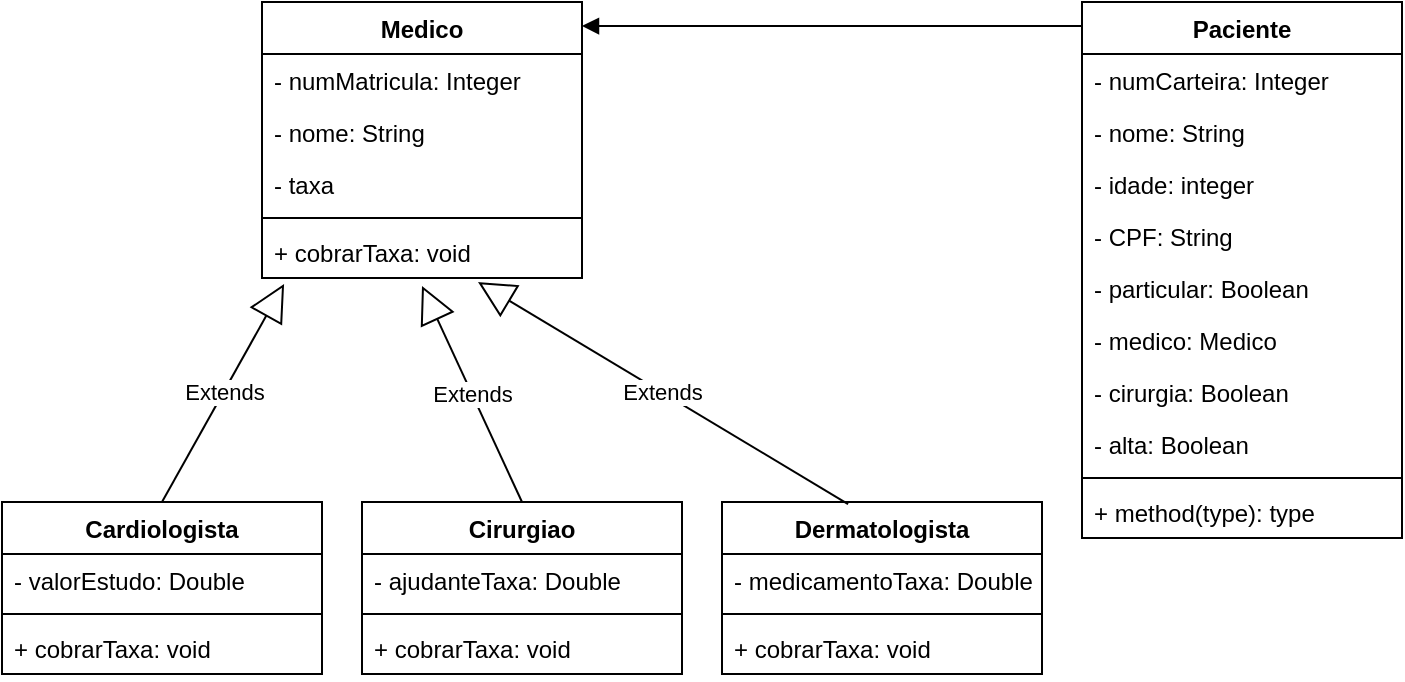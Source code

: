 <mxfile version="18.1.3" type="device"><diagram id="C5RBs43oDa-KdzZeNtuy" name="Page-1"><mxGraphModel dx="870" dy="453" grid="1" gridSize="10" guides="1" tooltips="1" connect="1" arrows="1" fold="1" page="1" pageScale="1" pageWidth="827" pageHeight="1169" math="0" shadow="0"><root><mxCell id="WIyWlLk6GJQsqaUBKTNV-0"/><mxCell id="WIyWlLk6GJQsqaUBKTNV-1" parent="WIyWlLk6GJQsqaUBKTNV-0"/><mxCell id="plwH5zGlXbTA3t0xICLn-0" value="Paciente" style="swimlane;fontStyle=1;align=center;verticalAlign=top;childLayout=stackLayout;horizontal=1;startSize=26;horizontalStack=0;resizeParent=1;resizeParentMax=0;resizeLast=0;collapsible=1;marginBottom=0;" vertex="1" parent="WIyWlLk6GJQsqaUBKTNV-1"><mxGeometry x="570" y="100" width="160" height="268" as="geometry"/></mxCell><mxCell id="plwH5zGlXbTA3t0xICLn-4" value="- numCarteira: Integer" style="text;strokeColor=none;fillColor=none;align=left;verticalAlign=top;spacingLeft=4;spacingRight=4;overflow=hidden;rotatable=0;points=[[0,0.5],[1,0.5]];portConstraint=eastwest;" vertex="1" parent="plwH5zGlXbTA3t0xICLn-0"><mxGeometry y="26" width="160" height="26" as="geometry"/></mxCell><mxCell id="plwH5zGlXbTA3t0xICLn-1" value="- nome: String" style="text;strokeColor=none;fillColor=none;align=left;verticalAlign=top;spacingLeft=4;spacingRight=4;overflow=hidden;rotatable=0;points=[[0,0.5],[1,0.5]];portConstraint=eastwest;" vertex="1" parent="plwH5zGlXbTA3t0xICLn-0"><mxGeometry y="52" width="160" height="26" as="geometry"/></mxCell><mxCell id="plwH5zGlXbTA3t0xICLn-6" value="- idade: integer" style="text;strokeColor=none;fillColor=none;align=left;verticalAlign=top;spacingLeft=4;spacingRight=4;overflow=hidden;rotatable=0;points=[[0,0.5],[1,0.5]];portConstraint=eastwest;" vertex="1" parent="plwH5zGlXbTA3t0xICLn-0"><mxGeometry y="78" width="160" height="26" as="geometry"/></mxCell><mxCell id="plwH5zGlXbTA3t0xICLn-7" value="- CPF: String" style="text;strokeColor=none;fillColor=none;align=left;verticalAlign=top;spacingLeft=4;spacingRight=4;overflow=hidden;rotatable=0;points=[[0,0.5],[1,0.5]];portConstraint=eastwest;" vertex="1" parent="plwH5zGlXbTA3t0xICLn-0"><mxGeometry y="104" width="160" height="26" as="geometry"/></mxCell><mxCell id="plwH5zGlXbTA3t0xICLn-8" value="- particular: Boolean" style="text;strokeColor=none;fillColor=none;align=left;verticalAlign=top;spacingLeft=4;spacingRight=4;overflow=hidden;rotatable=0;points=[[0,0.5],[1,0.5]];portConstraint=eastwest;" vertex="1" parent="plwH5zGlXbTA3t0xICLn-0"><mxGeometry y="130" width="160" height="26" as="geometry"/></mxCell><mxCell id="plwH5zGlXbTA3t0xICLn-9" value="- medico: Medico" style="text;strokeColor=none;fillColor=none;align=left;verticalAlign=top;spacingLeft=4;spacingRight=4;overflow=hidden;rotatable=0;points=[[0,0.5],[1,0.5]];portConstraint=eastwest;" vertex="1" parent="plwH5zGlXbTA3t0xICLn-0"><mxGeometry y="156" width="160" height="26" as="geometry"/></mxCell><mxCell id="plwH5zGlXbTA3t0xICLn-14" value="- cirurgia: Boolean" style="text;strokeColor=none;fillColor=none;align=left;verticalAlign=top;spacingLeft=4;spacingRight=4;overflow=hidden;rotatable=0;points=[[0,0.5],[1,0.5]];portConstraint=eastwest;" vertex="1" parent="plwH5zGlXbTA3t0xICLn-0"><mxGeometry y="182" width="160" height="26" as="geometry"/></mxCell><mxCell id="plwH5zGlXbTA3t0xICLn-15" value="- alta: Boolean" style="text;strokeColor=none;fillColor=none;align=left;verticalAlign=top;spacingLeft=4;spacingRight=4;overflow=hidden;rotatable=0;points=[[0,0.5],[1,0.5]];portConstraint=eastwest;" vertex="1" parent="plwH5zGlXbTA3t0xICLn-0"><mxGeometry y="208" width="160" height="26" as="geometry"/></mxCell><mxCell id="plwH5zGlXbTA3t0xICLn-2" value="" style="line;strokeWidth=1;fillColor=none;align=left;verticalAlign=middle;spacingTop=-1;spacingLeft=3;spacingRight=3;rotatable=0;labelPosition=right;points=[];portConstraint=eastwest;" vertex="1" parent="plwH5zGlXbTA3t0xICLn-0"><mxGeometry y="234" width="160" height="8" as="geometry"/></mxCell><mxCell id="plwH5zGlXbTA3t0xICLn-3" value="+ method(type): type" style="text;strokeColor=none;fillColor=none;align=left;verticalAlign=top;spacingLeft=4;spacingRight=4;overflow=hidden;rotatable=0;points=[[0,0.5],[1,0.5]];portConstraint=eastwest;" vertex="1" parent="plwH5zGlXbTA3t0xICLn-0"><mxGeometry y="242" width="160" height="26" as="geometry"/></mxCell><mxCell id="plwH5zGlXbTA3t0xICLn-10" value="Medico" style="swimlane;fontStyle=1;align=center;verticalAlign=top;childLayout=stackLayout;horizontal=1;startSize=26;horizontalStack=0;resizeParent=1;resizeParentMax=0;resizeLast=0;collapsible=1;marginBottom=0;" vertex="1" parent="WIyWlLk6GJQsqaUBKTNV-1"><mxGeometry x="160" y="100" width="160" height="138" as="geometry"/></mxCell><mxCell id="plwH5zGlXbTA3t0xICLn-11" value="- numMatricula: Integer" style="text;strokeColor=none;fillColor=none;align=left;verticalAlign=top;spacingLeft=4;spacingRight=4;overflow=hidden;rotatable=0;points=[[0,0.5],[1,0.5]];portConstraint=eastwest;" vertex="1" parent="plwH5zGlXbTA3t0xICLn-10"><mxGeometry y="26" width="160" height="26" as="geometry"/></mxCell><mxCell id="plwH5zGlXbTA3t0xICLn-16" value="- nome: String" style="text;strokeColor=none;fillColor=none;align=left;verticalAlign=top;spacingLeft=4;spacingRight=4;overflow=hidden;rotatable=0;points=[[0,0.5],[1,0.5]];portConstraint=eastwest;" vertex="1" parent="plwH5zGlXbTA3t0xICLn-10"><mxGeometry y="52" width="160" height="26" as="geometry"/></mxCell><mxCell id="plwH5zGlXbTA3t0xICLn-17" value="- taxa" style="text;strokeColor=none;fillColor=none;align=left;verticalAlign=top;spacingLeft=4;spacingRight=4;overflow=hidden;rotatable=0;points=[[0,0.5],[1,0.5]];portConstraint=eastwest;" vertex="1" parent="plwH5zGlXbTA3t0xICLn-10"><mxGeometry y="78" width="160" height="26" as="geometry"/></mxCell><mxCell id="plwH5zGlXbTA3t0xICLn-12" value="" style="line;strokeWidth=1;fillColor=none;align=left;verticalAlign=middle;spacingTop=-1;spacingLeft=3;spacingRight=3;rotatable=0;labelPosition=right;points=[];portConstraint=eastwest;" vertex="1" parent="plwH5zGlXbTA3t0xICLn-10"><mxGeometry y="104" width="160" height="8" as="geometry"/></mxCell><mxCell id="plwH5zGlXbTA3t0xICLn-13" value="+ cobrarTaxa: void" style="text;strokeColor=none;fillColor=none;align=left;verticalAlign=top;spacingLeft=4;spacingRight=4;overflow=hidden;rotatable=0;points=[[0,0.5],[1,0.5]];portConstraint=eastwest;" vertex="1" parent="plwH5zGlXbTA3t0xICLn-10"><mxGeometry y="112" width="160" height="26" as="geometry"/></mxCell><mxCell id="plwH5zGlXbTA3t0xICLn-18" value="Cardiologista" style="swimlane;fontStyle=1;align=center;verticalAlign=top;childLayout=stackLayout;horizontal=1;startSize=26;horizontalStack=0;resizeParent=1;resizeParentMax=0;resizeLast=0;collapsible=1;marginBottom=0;" vertex="1" parent="WIyWlLk6GJQsqaUBKTNV-1"><mxGeometry x="30" y="350" width="160" height="86" as="geometry"/></mxCell><mxCell id="plwH5zGlXbTA3t0xICLn-19" value="- valorEstudo: Double" style="text;strokeColor=none;fillColor=none;align=left;verticalAlign=top;spacingLeft=4;spacingRight=4;overflow=hidden;rotatable=0;points=[[0,0.5],[1,0.5]];portConstraint=eastwest;" vertex="1" parent="plwH5zGlXbTA3t0xICLn-18"><mxGeometry y="26" width="160" height="26" as="geometry"/></mxCell><mxCell id="plwH5zGlXbTA3t0xICLn-20" value="" style="line;strokeWidth=1;fillColor=none;align=left;verticalAlign=middle;spacingTop=-1;spacingLeft=3;spacingRight=3;rotatable=0;labelPosition=right;points=[];portConstraint=eastwest;" vertex="1" parent="plwH5zGlXbTA3t0xICLn-18"><mxGeometry y="52" width="160" height="8" as="geometry"/></mxCell><mxCell id="plwH5zGlXbTA3t0xICLn-21" value="+ cobrarTaxa: void" style="text;strokeColor=none;fillColor=none;align=left;verticalAlign=top;spacingLeft=4;spacingRight=4;overflow=hidden;rotatable=0;points=[[0,0.5],[1,0.5]];portConstraint=eastwest;" vertex="1" parent="plwH5zGlXbTA3t0xICLn-18"><mxGeometry y="60" width="160" height="26" as="geometry"/></mxCell><mxCell id="plwH5zGlXbTA3t0xICLn-23" value="Extends" style="endArrow=block;endSize=16;endFill=0;html=1;rounded=0;entryX=0.069;entryY=1.115;entryDx=0;entryDy=0;entryPerimeter=0;exitX=0.5;exitY=0;exitDx=0;exitDy=0;" edge="1" parent="WIyWlLk6GJQsqaUBKTNV-1" source="plwH5zGlXbTA3t0xICLn-18" target="plwH5zGlXbTA3t0xICLn-13"><mxGeometry width="160" relative="1" as="geometry"><mxPoint x="320" y="400" as="sourcePoint"/><mxPoint x="480" y="400" as="targetPoint"/></mxGeometry></mxCell><mxCell id="plwH5zGlXbTA3t0xICLn-25" value="Cirurgiao" style="swimlane;fontStyle=1;align=center;verticalAlign=top;childLayout=stackLayout;horizontal=1;startSize=26;horizontalStack=0;resizeParent=1;resizeParentMax=0;resizeLast=0;collapsible=1;marginBottom=0;" vertex="1" parent="WIyWlLk6GJQsqaUBKTNV-1"><mxGeometry x="210" y="350" width="160" height="86" as="geometry"/></mxCell><mxCell id="plwH5zGlXbTA3t0xICLn-26" value="- ajudanteTaxa: Double" style="text;strokeColor=none;fillColor=none;align=left;verticalAlign=top;spacingLeft=4;spacingRight=4;overflow=hidden;rotatable=0;points=[[0,0.5],[1,0.5]];portConstraint=eastwest;" vertex="1" parent="plwH5zGlXbTA3t0xICLn-25"><mxGeometry y="26" width="160" height="26" as="geometry"/></mxCell><mxCell id="plwH5zGlXbTA3t0xICLn-27" value="" style="line;strokeWidth=1;fillColor=none;align=left;verticalAlign=middle;spacingTop=-1;spacingLeft=3;spacingRight=3;rotatable=0;labelPosition=right;points=[];portConstraint=eastwest;" vertex="1" parent="plwH5zGlXbTA3t0xICLn-25"><mxGeometry y="52" width="160" height="8" as="geometry"/></mxCell><mxCell id="plwH5zGlXbTA3t0xICLn-28" value="+ cobrarTaxa: void" style="text;strokeColor=none;fillColor=none;align=left;verticalAlign=top;spacingLeft=4;spacingRight=4;overflow=hidden;rotatable=0;points=[[0,0.5],[1,0.5]];portConstraint=eastwest;" vertex="1" parent="plwH5zGlXbTA3t0xICLn-25"><mxGeometry y="60" width="160" height="26" as="geometry"/></mxCell><mxCell id="plwH5zGlXbTA3t0xICLn-29" value="Extends" style="endArrow=block;endSize=16;endFill=0;html=1;rounded=0;entryX=0.5;entryY=1.154;entryDx=0;entryDy=0;entryPerimeter=0;exitX=0.5;exitY=0;exitDx=0;exitDy=0;" edge="1" parent="WIyWlLk6GJQsqaUBKTNV-1" source="plwH5zGlXbTA3t0xICLn-25" target="plwH5zGlXbTA3t0xICLn-13"><mxGeometry width="160" relative="1" as="geometry"><mxPoint x="482.96" y="460" as="sourcePoint"/><mxPoint x="574" y="378" as="targetPoint"/></mxGeometry></mxCell><mxCell id="plwH5zGlXbTA3t0xICLn-30" value="Dermatologista" style="swimlane;fontStyle=1;align=center;verticalAlign=top;childLayout=stackLayout;horizontal=1;startSize=26;horizontalStack=0;resizeParent=1;resizeParentMax=0;resizeLast=0;collapsible=1;marginBottom=0;" vertex="1" parent="WIyWlLk6GJQsqaUBKTNV-1"><mxGeometry x="390" y="350" width="160" height="86" as="geometry"/></mxCell><mxCell id="plwH5zGlXbTA3t0xICLn-31" value="- medicamentoTaxa: Double" style="text;strokeColor=none;fillColor=none;align=left;verticalAlign=top;spacingLeft=4;spacingRight=4;overflow=hidden;rotatable=0;points=[[0,0.5],[1,0.5]];portConstraint=eastwest;" vertex="1" parent="plwH5zGlXbTA3t0xICLn-30"><mxGeometry y="26" width="160" height="26" as="geometry"/></mxCell><mxCell id="plwH5zGlXbTA3t0xICLn-32" value="" style="line;strokeWidth=1;fillColor=none;align=left;verticalAlign=middle;spacingTop=-1;spacingLeft=3;spacingRight=3;rotatable=0;labelPosition=right;points=[];portConstraint=eastwest;" vertex="1" parent="plwH5zGlXbTA3t0xICLn-30"><mxGeometry y="52" width="160" height="8" as="geometry"/></mxCell><mxCell id="plwH5zGlXbTA3t0xICLn-33" value="+ cobrarTaxa: void" style="text;strokeColor=none;fillColor=none;align=left;verticalAlign=top;spacingLeft=4;spacingRight=4;overflow=hidden;rotatable=0;points=[[0,0.5],[1,0.5]];portConstraint=eastwest;" vertex="1" parent="plwH5zGlXbTA3t0xICLn-30"><mxGeometry y="60" width="160" height="26" as="geometry"/></mxCell><mxCell id="plwH5zGlXbTA3t0xICLn-34" value="Extends" style="endArrow=block;endSize=16;endFill=0;html=1;rounded=0;entryX=0.675;entryY=1.077;entryDx=0;entryDy=0;entryPerimeter=0;exitX=0.394;exitY=0.012;exitDx=0;exitDy=0;exitPerimeter=0;" edge="1" parent="WIyWlLk6GJQsqaUBKTNV-1" source="plwH5zGlXbTA3t0xICLn-30" target="plwH5zGlXbTA3t0xICLn-13"><mxGeometry width="160" relative="1" as="geometry"><mxPoint x="606" y="470" as="sourcePoint"/><mxPoint x="590" y="382.004" as="targetPoint"/></mxGeometry></mxCell><mxCell id="plwH5zGlXbTA3t0xICLn-35" value="" style="html=1;verticalAlign=bottom;endArrow=block;rounded=0;entryX=1;entryY=0.087;entryDx=0;entryDy=0;entryPerimeter=0;" edge="1" parent="WIyWlLk6GJQsqaUBKTNV-1" target="plwH5zGlXbTA3t0xICLn-10"><mxGeometry width="80" relative="1" as="geometry"><mxPoint x="570" y="112" as="sourcePoint"/><mxPoint x="640" y="308.5" as="targetPoint"/></mxGeometry></mxCell></root></mxGraphModel></diagram></mxfile>